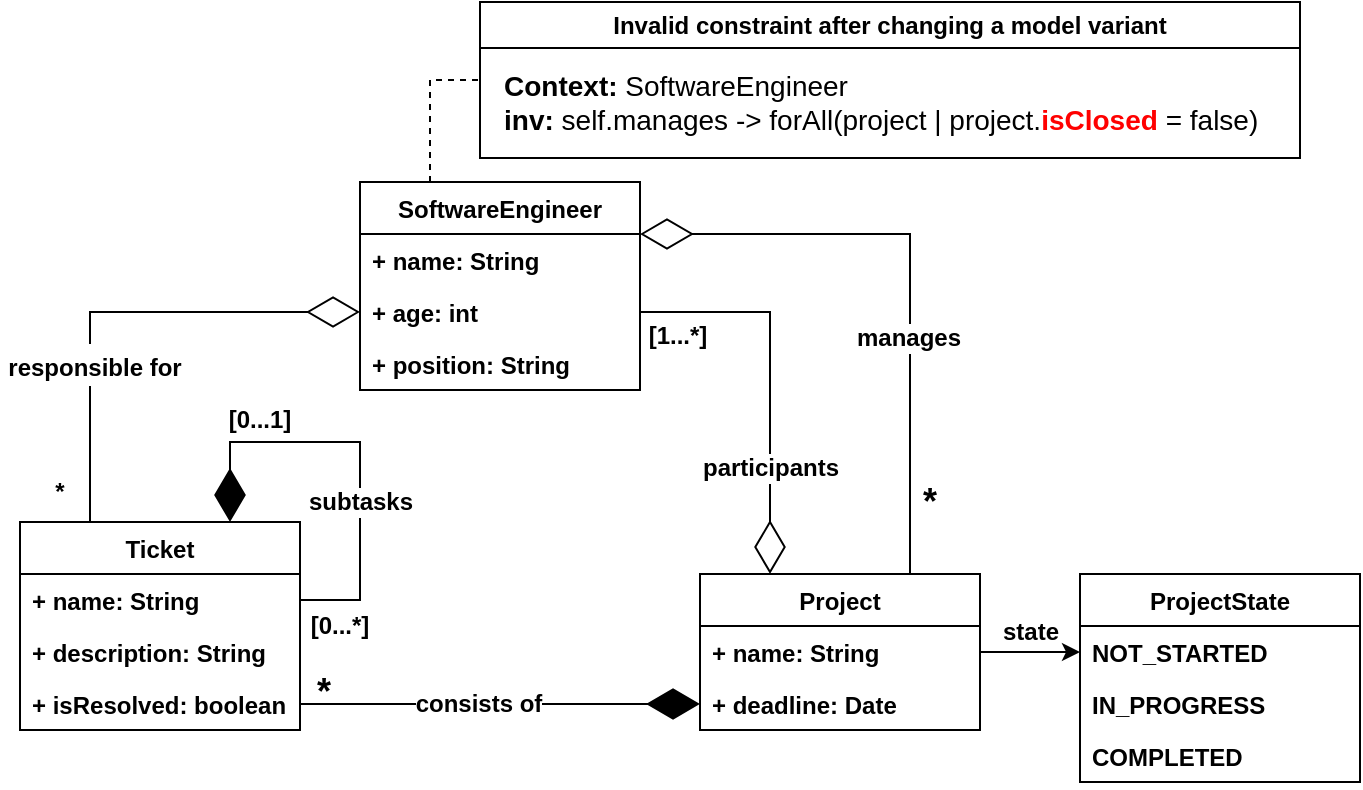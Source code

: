 <mxfile version="20.6.0" type="device"><diagram id="ZMgjUKZN02m_9C2LWV0k" name="Page-1"><mxGraphModel dx="1422" dy="775" grid="1" gridSize="10" guides="1" tooltips="1" connect="1" arrows="1" fold="1" page="1" pageScale="1" pageWidth="850" pageHeight="1100" math="0" shadow="0"><root><mxCell id="0"/><mxCell id="1" parent="0"/><mxCell id="qzNrQBc4EFjXGf2cFist-1" value="SoftwareEngineer" style="swimlane;fontStyle=1;childLayout=stackLayout;horizontal=1;startSize=26;fillColor=none;horizontalStack=0;resizeParent=1;resizeParentMax=0;resizeLast=0;collapsible=1;marginBottom=0;" parent="1" vertex="1"><mxGeometry x="310" y="110" width="140" height="104" as="geometry"/></mxCell><mxCell id="qzNrQBc4EFjXGf2cFist-2" value="+ name: String" style="text;strokeColor=none;fillColor=none;align=left;verticalAlign=top;spacingLeft=4;spacingRight=4;overflow=hidden;rotatable=0;points=[[0,0.5],[1,0.5]];portConstraint=eastwest;fontStyle=1" parent="qzNrQBc4EFjXGf2cFist-1" vertex="1"><mxGeometry y="26" width="140" height="26" as="geometry"/></mxCell><mxCell id="qzNrQBc4EFjXGf2cFist-3" value="+ age: int" style="text;strokeColor=none;fillColor=none;align=left;verticalAlign=top;spacingLeft=4;spacingRight=4;overflow=hidden;rotatable=0;points=[[0,0.5],[1,0.5]];portConstraint=eastwest;fontStyle=1" parent="qzNrQBc4EFjXGf2cFist-1" vertex="1"><mxGeometry y="52" width="140" height="26" as="geometry"/></mxCell><mxCell id="qzNrQBc4EFjXGf2cFist-4" value="+ position: String" style="text;strokeColor=none;fillColor=none;align=left;verticalAlign=top;spacingLeft=4;spacingRight=4;overflow=hidden;rotatable=0;points=[[0,0.5],[1,0.5]];portConstraint=eastwest;fontStyle=1" parent="qzNrQBc4EFjXGf2cFist-1" vertex="1"><mxGeometry y="78" width="140" height="26" as="geometry"/></mxCell><mxCell id="qzNrQBc4EFjXGf2cFist-5" value="Ticket" style="swimlane;fontStyle=1;childLayout=stackLayout;horizontal=1;startSize=26;fillColor=none;horizontalStack=0;resizeParent=1;resizeParentMax=0;resizeLast=0;collapsible=1;marginBottom=0;" parent="1" vertex="1"><mxGeometry x="140" y="280" width="140" height="104" as="geometry"/></mxCell><mxCell id="qzNrQBc4EFjXGf2cFist-6" value="+ name: String" style="text;strokeColor=none;fillColor=none;align=left;verticalAlign=top;spacingLeft=4;spacingRight=4;overflow=hidden;rotatable=0;points=[[0,0.5],[1,0.5]];portConstraint=eastwest;fontStyle=1" parent="qzNrQBc4EFjXGf2cFist-5" vertex="1"><mxGeometry y="26" width="140" height="26" as="geometry"/></mxCell><mxCell id="qzNrQBc4EFjXGf2cFist-7" value="+ description: String" style="text;strokeColor=none;fillColor=none;align=left;verticalAlign=top;spacingLeft=4;spacingRight=4;overflow=hidden;rotatable=0;points=[[0,0.5],[1,0.5]];portConstraint=eastwest;fontStyle=1" parent="qzNrQBc4EFjXGf2cFist-5" vertex="1"><mxGeometry y="52" width="140" height="26" as="geometry"/></mxCell><mxCell id="qzNrQBc4EFjXGf2cFist-8" value="+ isResolved: boolean" style="text;strokeColor=none;fillColor=none;align=left;verticalAlign=top;spacingLeft=4;spacingRight=4;overflow=hidden;rotatable=0;points=[[0,0.5],[1,0.5]];portConstraint=eastwest;fontStyle=1" parent="qzNrQBc4EFjXGf2cFist-5" vertex="1"><mxGeometry y="78" width="140" height="26" as="geometry"/></mxCell><mxCell id="qzNrQBc4EFjXGf2cFist-25" value="" style="endArrow=diamondThin;endFill=1;endSize=24;html=1;rounded=0;entryX=0.75;entryY=0;entryDx=0;entryDy=0;exitX=1;exitY=0.5;exitDx=0;exitDy=0;edgeStyle=orthogonalEdgeStyle;" parent="qzNrQBc4EFjXGf2cFist-5" source="qzNrQBc4EFjXGf2cFist-6" target="qzNrQBc4EFjXGf2cFist-5" edge="1"><mxGeometry width="160" relative="1" as="geometry"><mxPoint x="-70" y="-30" as="sourcePoint"/><mxPoint x="90" y="-30" as="targetPoint"/><Array as="points"><mxPoint x="170" y="39"/><mxPoint x="170" y="-40"/><mxPoint x="105" y="-40"/></Array></mxGeometry></mxCell><mxCell id="qzNrQBc4EFjXGf2cFist-27" value="&lt;font style=&quot;font-size: 12px;&quot;&gt;subtasks&lt;/font&gt;" style="edgeLabel;html=1;align=center;verticalAlign=middle;resizable=0;points=[];fontStyle=1" parent="qzNrQBc4EFjXGf2cFist-25" vertex="1" connectable="0"><mxGeometry x="0.159" y="-2" relative="1" as="geometry"><mxPoint x="15" y="32" as="offset"/></mxGeometry></mxCell><mxCell id="qzNrQBc4EFjXGf2cFist-9" value="Project" style="swimlane;fontStyle=1;childLayout=stackLayout;horizontal=1;startSize=26;fillColor=none;horizontalStack=0;resizeParent=1;resizeParentMax=0;resizeLast=0;collapsible=1;marginBottom=0;" parent="1" vertex="1"><mxGeometry x="480" y="306" width="140" height="78" as="geometry"/></mxCell><mxCell id="qzNrQBc4EFjXGf2cFist-10" value="+ name: String" style="text;strokeColor=none;fillColor=none;align=left;verticalAlign=top;spacingLeft=4;spacingRight=4;overflow=hidden;rotatable=0;points=[[0,0.5],[1,0.5]];portConstraint=eastwest;fontStyle=1" parent="qzNrQBc4EFjXGf2cFist-9" vertex="1"><mxGeometry y="26" width="140" height="26" as="geometry"/></mxCell><mxCell id="qzNrQBc4EFjXGf2cFist-12" value="+ deadline: Date" style="text;strokeColor=none;fillColor=none;align=left;verticalAlign=top;spacingLeft=4;spacingRight=4;overflow=hidden;rotatable=0;points=[[0,0.5],[1,0.5]];portConstraint=eastwest;fontStyle=1" parent="qzNrQBc4EFjXGf2cFist-9" vertex="1"><mxGeometry y="52" width="140" height="26" as="geometry"/></mxCell><mxCell id="qzNrQBc4EFjXGf2cFist-24" value="" style="endArrow=diamondThin;endFill=1;endSize=24;html=1;rounded=0;entryX=0;entryY=0.5;entryDx=0;entryDy=0;exitX=1;exitY=0.5;exitDx=0;exitDy=0;fontStyle=1" parent="1" source="qzNrQBc4EFjXGf2cFist-8" target="qzNrQBc4EFjXGf2cFist-12" edge="1"><mxGeometry width="160" relative="1" as="geometry"><mxPoint x="290" y="390" as="sourcePoint"/><mxPoint x="450" y="390" as="targetPoint"/></mxGeometry></mxCell><mxCell id="qzNrQBc4EFjXGf2cFist-40" value="&lt;b&gt;consists of&lt;/b&gt;" style="edgeLabel;html=1;align=center;verticalAlign=middle;resizable=0;points=[];fontSize=12;" parent="qzNrQBc4EFjXGf2cFist-24" vertex="1" connectable="0"><mxGeometry x="-0.11" relative="1" as="geometry"><mxPoint as="offset"/></mxGeometry></mxCell><mxCell id="qzNrQBc4EFjXGf2cFist-26" value="" style="endArrow=diamondThin;endFill=0;endSize=24;html=1;rounded=0;entryX=0;entryY=0.5;entryDx=0;entryDy=0;exitX=0.25;exitY=0;exitDx=0;exitDy=0;" parent="1" source="qzNrQBc4EFjXGf2cFist-5" target="qzNrQBc4EFjXGf2cFist-3" edge="1"><mxGeometry width="160" relative="1" as="geometry"><mxPoint x="340" y="430" as="sourcePoint"/><mxPoint x="500" y="430" as="targetPoint"/><Array as="points"><mxPoint x="175" y="175"/></Array></mxGeometry></mxCell><mxCell id="qzNrQBc4EFjXGf2cFist-42" value="&lt;font style=&quot;font-size: 12px;&quot;&gt;&lt;b&gt;responsible for&lt;/b&gt;&lt;/font&gt;" style="edgeLabel;html=1;align=center;verticalAlign=middle;resizable=0;points=[];fontSize=18;" parent="qzNrQBc4EFjXGf2cFist-26" vertex="1" connectable="0"><mxGeometry x="-0.342" y="-2" relative="1" as="geometry"><mxPoint as="offset"/></mxGeometry></mxCell><mxCell id="qzNrQBc4EFjXGf2cFist-28" value="[0...1]" style="text;html=1;strokeColor=none;fillColor=none;align=center;verticalAlign=middle;whiteSpace=wrap;rounded=0;fontSize=12;fontStyle=1" parent="1" vertex="1"><mxGeometry x="230" y="214" width="60" height="30" as="geometry"/></mxCell><mxCell id="qzNrQBc4EFjXGf2cFist-29" value="&lt;b&gt;[0...*]&lt;/b&gt;" style="text;html=1;strokeColor=none;fillColor=none;align=center;verticalAlign=middle;whiteSpace=wrap;rounded=0;fontSize=12;" parent="1" vertex="1"><mxGeometry x="270" y="317" width="60" height="30" as="geometry"/></mxCell><mxCell id="qzNrQBc4EFjXGf2cFist-30" value="&lt;b&gt;*&lt;/b&gt;" style="text;html=1;strokeColor=none;fillColor=none;align=center;verticalAlign=middle;whiteSpace=wrap;rounded=0;fontSize=12;" parent="1" vertex="1"><mxGeometry x="130" y="250" width="60" height="30" as="geometry"/></mxCell><mxCell id="qzNrQBc4EFjXGf2cFist-34" value="" style="endArrow=diamondThin;endFill=0;endSize=24;html=1;rounded=0;fontSize=12;entryX=1;entryY=0.25;entryDx=0;entryDy=0;exitX=0.75;exitY=0;exitDx=0;exitDy=0;" parent="1" source="qzNrQBc4EFjXGf2cFist-9" target="qzNrQBc4EFjXGf2cFist-1" edge="1"><mxGeometry width="160" relative="1" as="geometry"><mxPoint x="340" y="430" as="sourcePoint"/><mxPoint x="500" y="430" as="targetPoint"/><Array as="points"><mxPoint x="585" y="136"/></Array></mxGeometry></mxCell><mxCell id="qzNrQBc4EFjXGf2cFist-36" value="&lt;b&gt;manages&lt;/b&gt;" style="edgeLabel;html=1;align=center;verticalAlign=middle;resizable=0;points=[];fontSize=12;" parent="qzNrQBc4EFjXGf2cFist-34" vertex="1" connectable="0"><mxGeometry x="-0.556" y="3" relative="1" as="geometry"><mxPoint x="2" y="-51" as="offset"/></mxGeometry></mxCell><mxCell id="qzNrQBc4EFjXGf2cFist-35" value="*" style="text;html=1;strokeColor=none;fillColor=none;align=center;verticalAlign=middle;whiteSpace=wrap;rounded=0;fontSize=18;fontStyle=1" parent="1" vertex="1"><mxGeometry x="565" y="255" width="60" height="30" as="geometry"/></mxCell><mxCell id="qzNrQBc4EFjXGf2cFist-37" value="" style="endArrow=diamondThin;endFill=0;endSize=24;html=1;rounded=0;fontSize=12;entryX=0.25;entryY=0;entryDx=0;entryDy=0;exitX=1;exitY=0.5;exitDx=0;exitDy=0;" parent="1" source="qzNrQBc4EFjXGf2cFist-3" target="qzNrQBc4EFjXGf2cFist-9" edge="1"><mxGeometry width="160" relative="1" as="geometry"><mxPoint x="340" y="430" as="sourcePoint"/><mxPoint x="500" y="430" as="targetPoint"/><Array as="points"><mxPoint x="515" y="175"/></Array></mxGeometry></mxCell><mxCell id="qzNrQBc4EFjXGf2cFist-39" value="&lt;b&gt;participants&lt;/b&gt;" style="edgeLabel;html=1;align=center;verticalAlign=middle;resizable=0;points=[];fontSize=12;" parent="qzNrQBc4EFjXGf2cFist-37" vertex="1" connectable="0"><mxGeometry x="0.224" relative="1" as="geometry"><mxPoint y="23" as="offset"/></mxGeometry></mxCell><mxCell id="qzNrQBc4EFjXGf2cFist-38" value="&lt;b&gt;[1...*]&lt;/b&gt;" style="text;html=1;strokeColor=none;fillColor=none;align=center;verticalAlign=middle;whiteSpace=wrap;rounded=0;fontSize=12;" parent="1" vertex="1"><mxGeometry x="439" y="172" width="60" height="30" as="geometry"/></mxCell><mxCell id="qzNrQBc4EFjXGf2cFist-41" value="*" style="text;html=1;strokeColor=none;fillColor=none;align=center;verticalAlign=middle;whiteSpace=wrap;rounded=0;fontSize=18;fontStyle=1" parent="1" vertex="1"><mxGeometry x="262" y="350" width="60" height="30" as="geometry"/></mxCell><mxCell id="zBadh2CSAZ9pjznxS3TC-1" value="Invalid constraint after changing a model variant" style="swimlane;whiteSpace=wrap;html=1;fontColor=#000000;" vertex="1" parent="1"><mxGeometry x="370" y="20" width="410" height="78" as="geometry"/></mxCell><mxCell id="zBadh2CSAZ9pjznxS3TC-2" value="&lt;div style=&quot;font-size: 14px;&quot;&gt;&lt;font style=&quot;font-size: 14px;&quot;&gt;&lt;b&gt;Context:&lt;/b&gt; SoftwareEngineer&lt;/font&gt;&lt;/div&gt;&lt;div style=&quot;font-size: 14px;&quot;&gt;&lt;font style=&quot;font-size: 14px;&quot;&gt;&lt;b&gt;inv:&lt;/b&gt; self.manages -&amp;gt; forAll(project | project.&lt;font color=&quot;#ff0000&quot;&gt;&lt;b&gt;isClosed &lt;/b&gt;&lt;/font&gt;= false)&lt;/font&gt;&lt;/div&gt;" style="text;html=1;align=left;verticalAlign=middle;resizable=0;points=[];autosize=1;strokeColor=none;fillColor=none;fontColor=#000000;" vertex="1" parent="zBadh2CSAZ9pjznxS3TC-1"><mxGeometry x="10" y="25" width="400" height="50" as="geometry"/></mxCell><mxCell id="zBadh2CSAZ9pjznxS3TC-4" value="" style="endArrow=none;dashed=1;html=1;rounded=0;fontSize=14;fontColor=#FF0000;exitX=0.25;exitY=0;exitDx=0;exitDy=0;entryX=0;entryY=0.5;entryDx=0;entryDy=0;" edge="1" parent="1" source="qzNrQBc4EFjXGf2cFist-1" target="zBadh2CSAZ9pjznxS3TC-1"><mxGeometry width="50" height="50" relative="1" as="geometry"><mxPoint x="400" y="210" as="sourcePoint"/><mxPoint x="450" y="160" as="targetPoint"/><Array as="points"><mxPoint x="345" y="59"/></Array></mxGeometry></mxCell><mxCell id="zBadh2CSAZ9pjznxS3TC-9" value="ProjectState" style="swimlane;fontStyle=1;childLayout=stackLayout;horizontal=1;startSize=26;fillColor=none;horizontalStack=0;resizeParent=1;resizeParentMax=0;resizeLast=0;collapsible=1;marginBottom=0;" vertex="1" parent="1"><mxGeometry x="670" y="306" width="140" height="104" as="geometry"/></mxCell><mxCell id="zBadh2CSAZ9pjznxS3TC-10" value="NOT_STARTED" style="text;strokeColor=none;fillColor=none;align=left;verticalAlign=top;spacingLeft=4;spacingRight=4;overflow=hidden;rotatable=0;points=[[0,0.5],[1,0.5]];portConstraint=eastwest;fontStyle=1" vertex="1" parent="zBadh2CSAZ9pjznxS3TC-9"><mxGeometry y="26" width="140" height="26" as="geometry"/></mxCell><mxCell id="zBadh2CSAZ9pjznxS3TC-11" value="IN_PROGRESS" style="text;strokeColor=none;fillColor=none;align=left;verticalAlign=top;spacingLeft=4;spacingRight=4;overflow=hidden;rotatable=0;points=[[0,0.5],[1,0.5]];portConstraint=eastwest;fontStyle=1" vertex="1" parent="zBadh2CSAZ9pjznxS3TC-9"><mxGeometry y="52" width="140" height="26" as="geometry"/></mxCell><mxCell id="zBadh2CSAZ9pjznxS3TC-12" value="COMPLETED" style="text;strokeColor=none;fillColor=none;align=left;verticalAlign=top;spacingLeft=4;spacingRight=4;overflow=hidden;rotatable=0;points=[[0,0.5],[1,0.5]];portConstraint=eastwest;fontStyle=1" vertex="1" parent="zBadh2CSAZ9pjznxS3TC-9"><mxGeometry y="78" width="140" height="26" as="geometry"/></mxCell><mxCell id="zBadh2CSAZ9pjznxS3TC-15" style="edgeStyle=orthogonalEdgeStyle;rounded=0;orthogonalLoop=1;jettySize=auto;html=1;exitX=1;exitY=0.5;exitDx=0;exitDy=0;fontSize=14;fontColor=#FF0000;" edge="1" parent="1" source="qzNrQBc4EFjXGf2cFist-10" target="zBadh2CSAZ9pjznxS3TC-10"><mxGeometry relative="1" as="geometry"/></mxCell><mxCell id="zBadh2CSAZ9pjznxS3TC-16" value="&lt;font color=&quot;#000000&quot; style=&quot;font-size: 12px;&quot;&gt;&lt;b&gt;state&lt;/b&gt;&lt;/font&gt;" style="text;html=1;align=center;verticalAlign=middle;resizable=0;points=[];autosize=1;strokeColor=none;fillColor=none;fontSize=12;fontColor=#FF0000;" vertex="1" parent="1"><mxGeometry x="620" y="320" width="50" height="30" as="geometry"/></mxCell></root></mxGraphModel></diagram></mxfile>